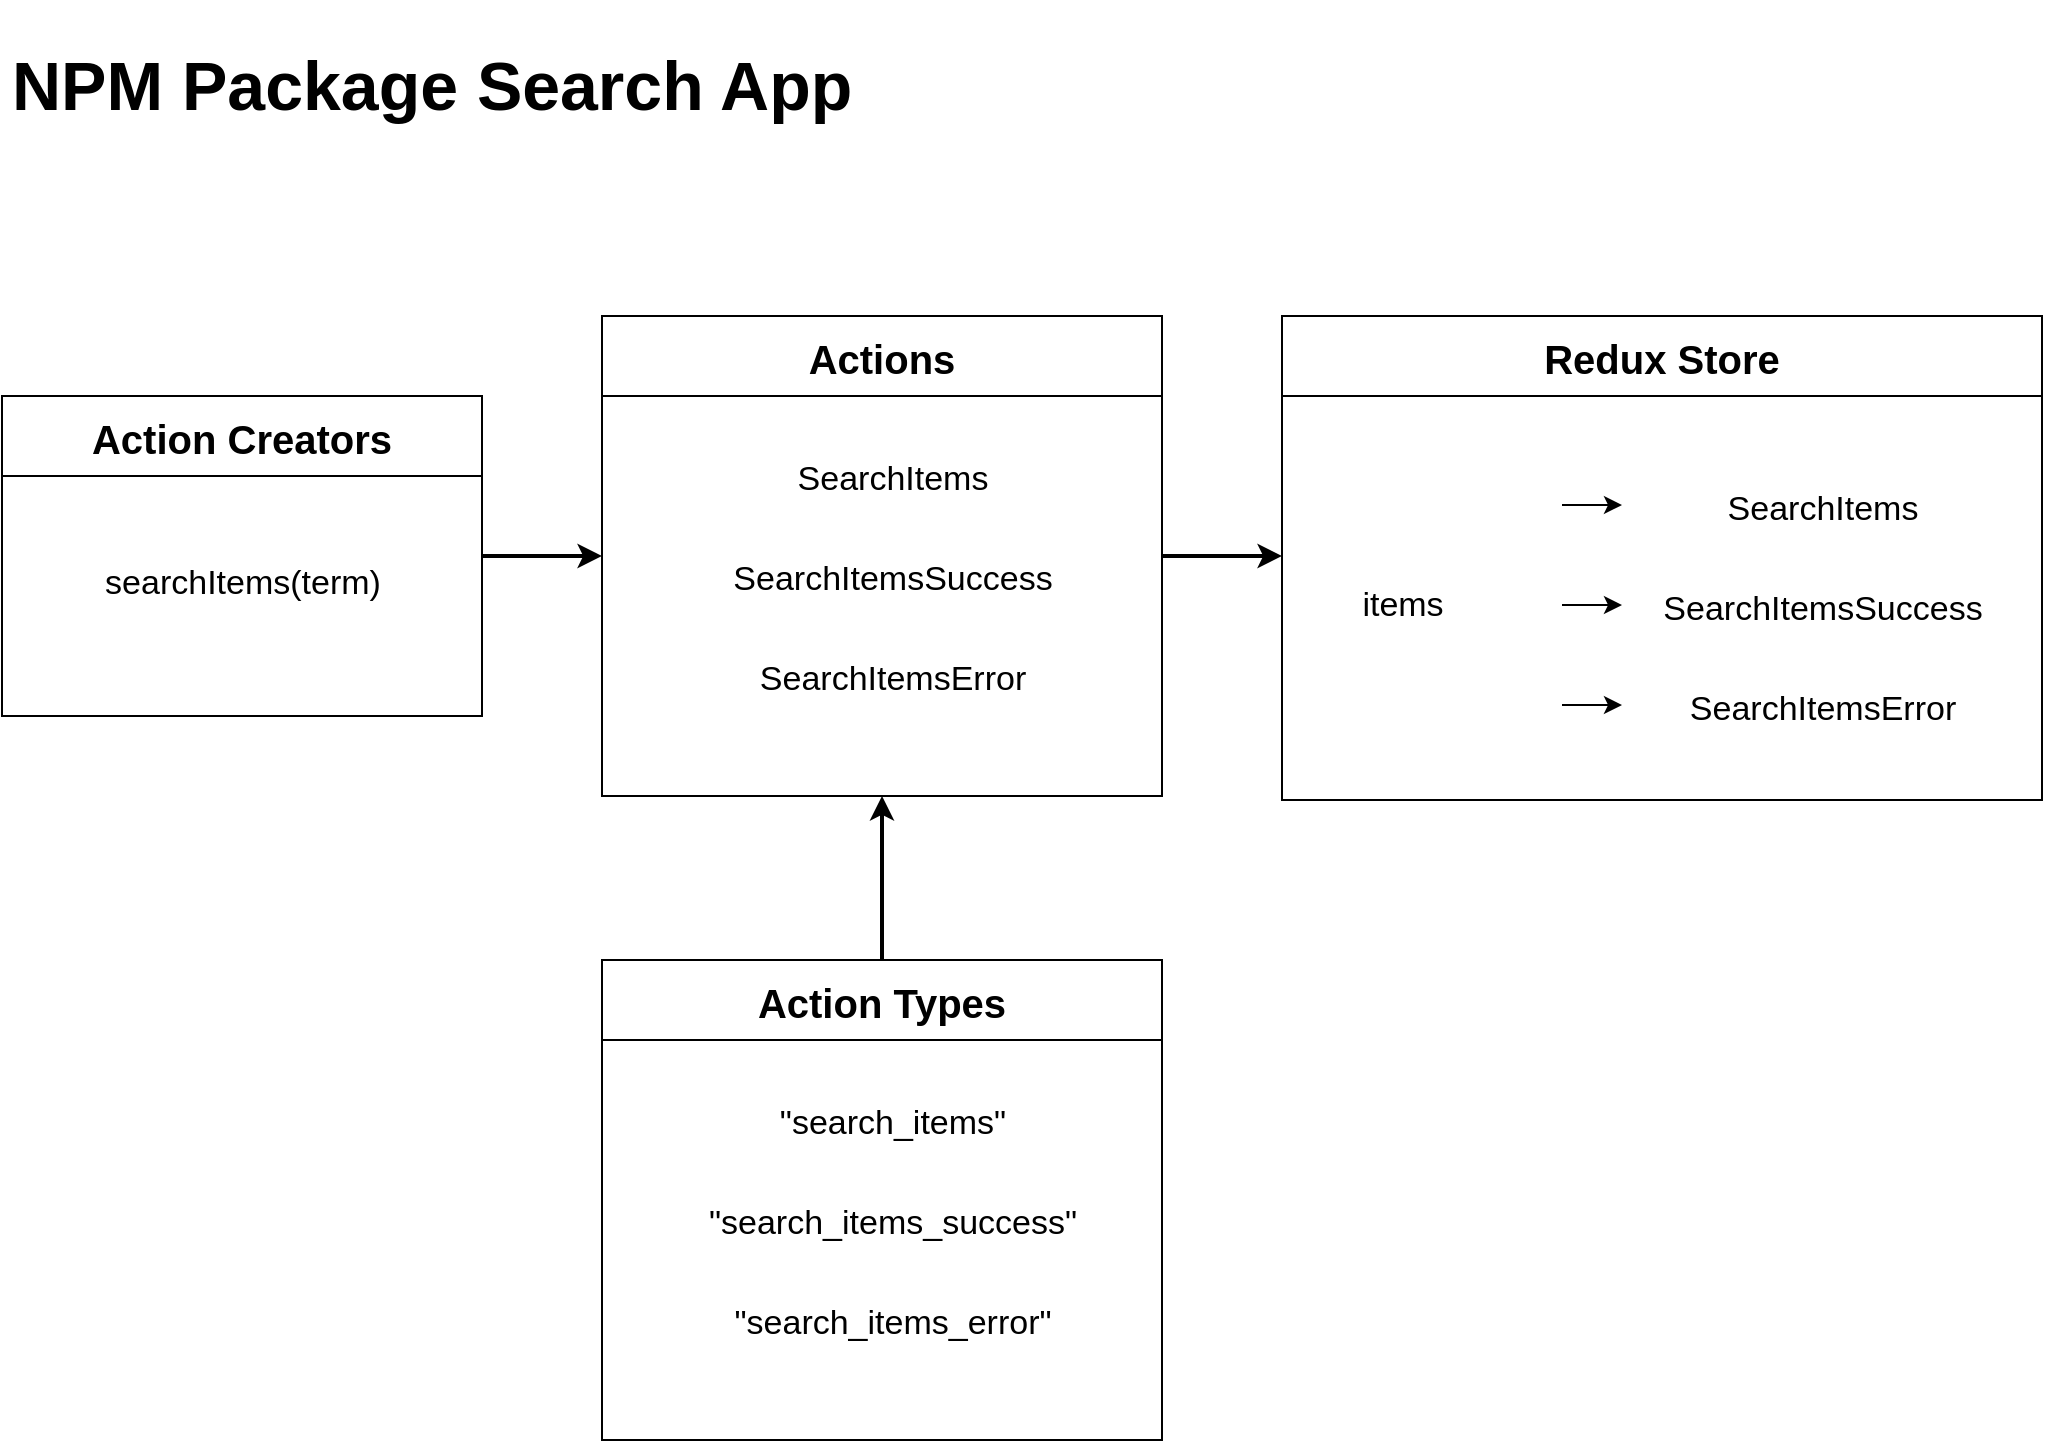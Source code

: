 <mxfile version="20.4.0" type="device" pages="2"><diagram id="rVZj79n0Ob877yGKPZXF" name="Page-1"><mxGraphModel dx="1281" dy="1373" grid="1" gridSize="10" guides="1" tooltips="1" connect="1" arrows="1" fold="1" page="1" pageScale="1" pageWidth="1100" pageHeight="850" math="0" shadow="0"><root><mxCell id="0"/><mxCell id="1" parent="0"/><mxCell id="a4bU4X2QWl-O1gPmdE-o-12" value="" style="edgeStyle=orthogonalEdgeStyle;rounded=0;orthogonalLoop=1;jettySize=auto;html=1;fontSize=17;strokeWidth=2;" edge="1" parent="1" source="a4bU4X2QWl-O1gPmdE-o-2"><mxGeometry relative="1" as="geometry"><mxPoint x="340" y="298" as="targetPoint"/></mxGeometry></mxCell><mxCell id="a4bU4X2QWl-O1gPmdE-o-2" value="Action Creators" style="swimlane;fontSize=20;startSize=40;fillStyle=auto;" vertex="1" parent="1"><mxGeometry x="40" y="218" width="240" height="160" as="geometry"/></mxCell><mxCell id="a4bU4X2QWl-O1gPmdE-o-3" value="&lt;font style=&quot;font-size: 17px;&quot;&gt;searchItems(term)&lt;/font&gt;" style="text;html=1;align=center;verticalAlign=middle;resizable=0;points=[];autosize=1;strokeColor=none;fillColor=none;fontSize=20;" vertex="1" parent="a4bU4X2QWl-O1gPmdE-o-2"><mxGeometry x="40" y="72" width="160" height="40" as="geometry"/></mxCell><mxCell id="a4bU4X2QWl-O1gPmdE-o-18" style="edgeStyle=orthogonalEdgeStyle;rounded=0;orthogonalLoop=1;jettySize=auto;html=1;entryX=0.5;entryY=1;entryDx=0;entryDy=0;strokeWidth=2;fontSize=17;" edge="1" parent="1" source="a4bU4X2QWl-O1gPmdE-o-5" target="a4bU4X2QWl-O1gPmdE-o-14"><mxGeometry relative="1" as="geometry"/></mxCell><mxCell id="a4bU4X2QWl-O1gPmdE-o-5" value="Action Types" style="swimlane;fontSize=20;startSize=40;" vertex="1" parent="1"><mxGeometry x="340" y="500" width="280" height="240" as="geometry"/></mxCell><mxCell id="a4bU4X2QWl-O1gPmdE-o-6" value="&lt;span style=&quot;font-size: 17px;&quot;&gt;&quot;search_items&quot;&lt;/span&gt;" style="text;html=1;align=center;verticalAlign=middle;resizable=0;points=[];autosize=1;strokeColor=none;fillColor=none;fontSize=20;" vertex="1" parent="a4bU4X2QWl-O1gPmdE-o-5"><mxGeometry x="75" y="60" width="140" height="40" as="geometry"/></mxCell><mxCell id="a4bU4X2QWl-O1gPmdE-o-7" value="&lt;font style=&quot;font-size: 17px;&quot;&gt;&quot;search_items_success&quot;&lt;/font&gt;" style="text;html=1;align=center;verticalAlign=middle;resizable=0;points=[];autosize=1;strokeColor=none;fillColor=none;fontSize=20;" vertex="1" parent="a4bU4X2QWl-O1gPmdE-o-5"><mxGeometry x="40" y="110" width="210" height="40" as="geometry"/></mxCell><mxCell id="a4bU4X2QWl-O1gPmdE-o-9" value="&lt;span style=&quot;font-size: 17px;&quot;&gt;&quot;search_items_error&quot;&lt;/span&gt;" style="text;html=1;align=center;verticalAlign=middle;resizable=0;points=[];autosize=1;strokeColor=none;fillColor=none;fontSize=20;" vertex="1" parent="a4bU4X2QWl-O1gPmdE-o-5"><mxGeometry x="55" y="160" width="180" height="40" as="geometry"/></mxCell><mxCell id="a4bU4X2QWl-O1gPmdE-o-11" value="&lt;h1&gt;&lt;span style=&quot;background-color: initial;&quot;&gt;NPM Package Search App&lt;/span&gt;&lt;br&gt;&lt;/h1&gt;" style="text;html=1;strokeColor=none;fillColor=none;spacing=5;spacingTop=-20;whiteSpace=wrap;overflow=hidden;rounded=0;fontSize=17;" vertex="1" parent="1"><mxGeometry x="40" y="30" width="450" height="70" as="geometry"/></mxCell><mxCell id="a4bU4X2QWl-O1gPmdE-o-28" style="edgeStyle=orthogonalEdgeStyle;rounded=0;orthogonalLoop=1;jettySize=auto;html=1;strokeWidth=2;fontSize=17;" edge="1" parent="1" source="a4bU4X2QWl-O1gPmdE-o-14"><mxGeometry relative="1" as="geometry"><mxPoint x="680" y="298" as="targetPoint"/></mxGeometry></mxCell><mxCell id="a4bU4X2QWl-O1gPmdE-o-14" value="Actions" style="swimlane;fontSize=20;startSize=40;" vertex="1" parent="1"><mxGeometry x="340" y="178" width="280" height="240" as="geometry"/></mxCell><mxCell id="a4bU4X2QWl-O1gPmdE-o-15" value="&lt;font style=&quot;font-size: 17px;&quot;&gt;SearchItems&lt;/font&gt;" style="text;html=1;align=center;verticalAlign=middle;resizable=0;points=[];autosize=1;strokeColor=none;fillColor=none;fontSize=20;" vertex="1" parent="a4bU4X2QWl-O1gPmdE-o-14"><mxGeometry x="85" y="60" width="120" height="40" as="geometry"/></mxCell><mxCell id="a4bU4X2QWl-O1gPmdE-o-16" value="&lt;font style=&quot;font-size: 17px;&quot;&gt;SearchItemsSuccess&lt;/font&gt;" style="text;html=1;align=center;verticalAlign=middle;resizable=0;points=[];autosize=1;strokeColor=none;fillColor=none;fontSize=20;" vertex="1" parent="a4bU4X2QWl-O1gPmdE-o-14"><mxGeometry x="55" y="110" width="180" height="40" as="geometry"/></mxCell><mxCell id="a4bU4X2QWl-O1gPmdE-o-17" value="&lt;font style=&quot;font-size: 17px;&quot;&gt;SearchItemsError&lt;/font&gt;" style="text;html=1;align=center;verticalAlign=middle;resizable=0;points=[];autosize=1;strokeColor=none;fillColor=none;fontSize=20;" vertex="1" parent="a4bU4X2QWl-O1gPmdE-o-14"><mxGeometry x="65" y="160" width="160" height="40" as="geometry"/></mxCell><mxCell id="a4bU4X2QWl-O1gPmdE-o-19" value="Redux Store" style="swimlane;fontSize=20;startSize=40;" vertex="1" parent="1"><mxGeometry x="680" y="178" width="380" height="242" as="geometry"/></mxCell><mxCell id="a4bU4X2QWl-O1gPmdE-o-20" value="&lt;font style=&quot;font-size: 17px;&quot;&gt;SearchItems&lt;/font&gt;" style="text;html=1;align=center;verticalAlign=middle;resizable=0;points=[];autosize=1;strokeColor=none;fillColor=none;fontSize=20;" vertex="1" parent="a4bU4X2QWl-O1gPmdE-o-19"><mxGeometry x="210" y="75" width="120" height="40" as="geometry"/></mxCell><mxCell id="a4bU4X2QWl-O1gPmdE-o-21" value="&lt;font style=&quot;font-size: 17px;&quot;&gt;SearchItemsSuccess&lt;/font&gt;" style="text;html=1;align=center;verticalAlign=middle;resizable=0;points=[];autosize=1;strokeColor=none;fillColor=none;fontSize=20;" vertex="1" parent="a4bU4X2QWl-O1gPmdE-o-19"><mxGeometry x="180" y="125" width="180" height="40" as="geometry"/></mxCell><mxCell id="a4bU4X2QWl-O1gPmdE-o-22" value="&lt;font style=&quot;font-size: 17px;&quot;&gt;SearchItemsError&lt;/font&gt;" style="text;html=1;align=center;verticalAlign=middle;resizable=0;points=[];autosize=1;strokeColor=none;fillColor=none;fontSize=20;" vertex="1" parent="a4bU4X2QWl-O1gPmdE-o-19"><mxGeometry x="190" y="175" width="160" height="40" as="geometry"/></mxCell><mxCell id="a4bU4X2QWl-O1gPmdE-o-24" value="items" style="text;html=1;align=center;verticalAlign=middle;resizable=0;points=[];autosize=1;strokeColor=none;fillColor=none;fontSize=17;" vertex="1" parent="a4bU4X2QWl-O1gPmdE-o-19"><mxGeometry x="30" y="130" width="60" height="30" as="geometry"/></mxCell><mxCell id="a4bU4X2QWl-O1gPmdE-o-32" style="edgeStyle=orthogonalEdgeStyle;rounded=0;orthogonalLoop=1;jettySize=auto;html=1;strokeWidth=1;fontSize=17;" edge="1" parent="a4bU4X2QWl-O1gPmdE-o-19"><mxGeometry relative="1" as="geometry"><mxPoint x="170" y="194.5" as="targetPoint"/><mxPoint x="140" y="194.5" as="sourcePoint"/></mxGeometry></mxCell><mxCell id="a4bU4X2QWl-O1gPmdE-o-33" style="edgeStyle=orthogonalEdgeStyle;rounded=0;orthogonalLoop=1;jettySize=auto;html=1;strokeWidth=1;fontSize=17;" edge="1" parent="a4bU4X2QWl-O1gPmdE-o-19"><mxGeometry relative="1" as="geometry"><mxPoint x="170" y="144.5" as="targetPoint"/><mxPoint x="140" y="144.5" as="sourcePoint"/></mxGeometry></mxCell><mxCell id="a4bU4X2QWl-O1gPmdE-o-34" style="edgeStyle=orthogonalEdgeStyle;rounded=0;orthogonalLoop=1;jettySize=auto;html=1;strokeWidth=1;fontSize=17;" edge="1" parent="a4bU4X2QWl-O1gPmdE-o-19"><mxGeometry relative="1" as="geometry"><mxPoint x="170" y="94.5" as="targetPoint"/><mxPoint x="140" y="94.5" as="sourcePoint"/></mxGeometry></mxCell></root></mxGraphModel></diagram><diagram id="rKwuMmLsePZD-WWnuaPv" name="Page-2"><mxGraphModel dx="961" dy="1030" grid="1" gridSize="10" guides="1" tooltips="1" connect="1" arrows="1" fold="1" page="1" pageScale="1" pageWidth="1100" pageHeight="850" math="0" shadow="0"><root><mxCell id="0"/><mxCell id="1" parent="0"/><mxCell id="pqsvzmEK9OCggu-QEx9_-1" value="src" style="swimlane;fontSize=20;startSize=40;" vertex="1" parent="1"><mxGeometry x="70" y="80" width="970" height="420" as="geometry"/></mxCell><mxCell id="pqsvzmEK9OCggu-QEx9_-2" value="components" style="swimlane;fontSize=17;startSize=30;" vertex="1" parent="pqsvzmEK9OCggu-QEx9_-1"><mxGeometry x="60" y="145" width="270" height="200" as="geometry"/></mxCell><mxCell id="pqsvzmEK9OCggu-QEx9_-3" value="App.tsx" style="rounded=0;whiteSpace=wrap;html=1;fontSize=17;" vertex="1" parent="pqsvzmEK9OCggu-QEx9_-2"><mxGeometry x="75" y="70" width="120" height="40" as="geometry"/></mxCell><mxCell id="pqsvzmEK9OCggu-QEx9_-4" value="ItemsList.tsx" style="rounded=0;whiteSpace=wrap;html=1;fontSize=17;" vertex="1" parent="pqsvzmEK9OCggu-QEx9_-2"><mxGeometry x="75" y="130" width="120" height="40" as="geometry"/></mxCell><mxCell id="pqsvzmEK9OCggu-QEx9_-5" value="redux" style="swimlane;fontSize=17;startSize=30;" vertex="1" parent="pqsvzmEK9OCggu-QEx9_-1"><mxGeometry x="440" y="100" width="430" height="270" as="geometry"/></mxCell><mxCell id="pqsvzmEK9OCggu-QEx9_-7" value="action creators" style="rounded=0;whiteSpace=wrap;html=1;fontSize=17;" vertex="1" parent="pqsvzmEK9OCggu-QEx9_-5"><mxGeometry x="240" y="130" width="142.5" height="40" as="geometry"/></mxCell><mxCell id="pqsvzmEK9OCggu-QEx9_-11" value="reducers" style="rounded=0;whiteSpace=wrap;html=1;fontSize=17;" vertex="1" parent="pqsvzmEK9OCggu-QEx9_-5"><mxGeometry x="240" y="70" width="142.5" height="40" as="geometry"/></mxCell><mxCell id="pqsvzmEK9OCggu-QEx9_-12" value="middlewares" style="rounded=0;whiteSpace=wrap;html=1;fontSize=17;" vertex="1" parent="pqsvzmEK9OCggu-QEx9_-5"><mxGeometry x="240" y="190" width="142.5" height="40" as="geometry"/></mxCell><mxCell id="pqsvzmEK9OCggu-QEx9_-14" value="index.ts" style="rounded=0;whiteSpace=wrap;html=1;fontSize=17;fillColor=#f5f5f5;fontColor=#333333;strokeColor=#666666;" vertex="1" parent="pqsvzmEK9OCggu-QEx9_-5"><mxGeometry x="30" y="130" width="142.5" height="40" as="geometry"/></mxCell><mxCell id="pqsvzmEK9OCggu-QEx9_-15" style="edgeStyle=orthogonalEdgeStyle;rounded=0;orthogonalLoop=1;jettySize=auto;html=1;strokeWidth=1;fontSize=17;" edge="1" parent="1"><mxGeometry relative="1" as="geometry"><mxPoint x="540" y="324" as="targetPoint"/><mxPoint x="400" y="324" as="sourcePoint"/></mxGeometry></mxCell><mxCell id="pqsvzmEK9OCggu-QEx9_-16" style="edgeStyle=orthogonalEdgeStyle;rounded=0;orthogonalLoop=1;jettySize=auto;html=1;strokeWidth=1;fontSize=17;" edge="1" parent="1"><mxGeometry relative="1" as="geometry"><mxPoint x="400" y="338" as="targetPoint"/><mxPoint x="540" y="338" as="sourcePoint"/></mxGeometry></mxCell></root></mxGraphModel></diagram></mxfile>